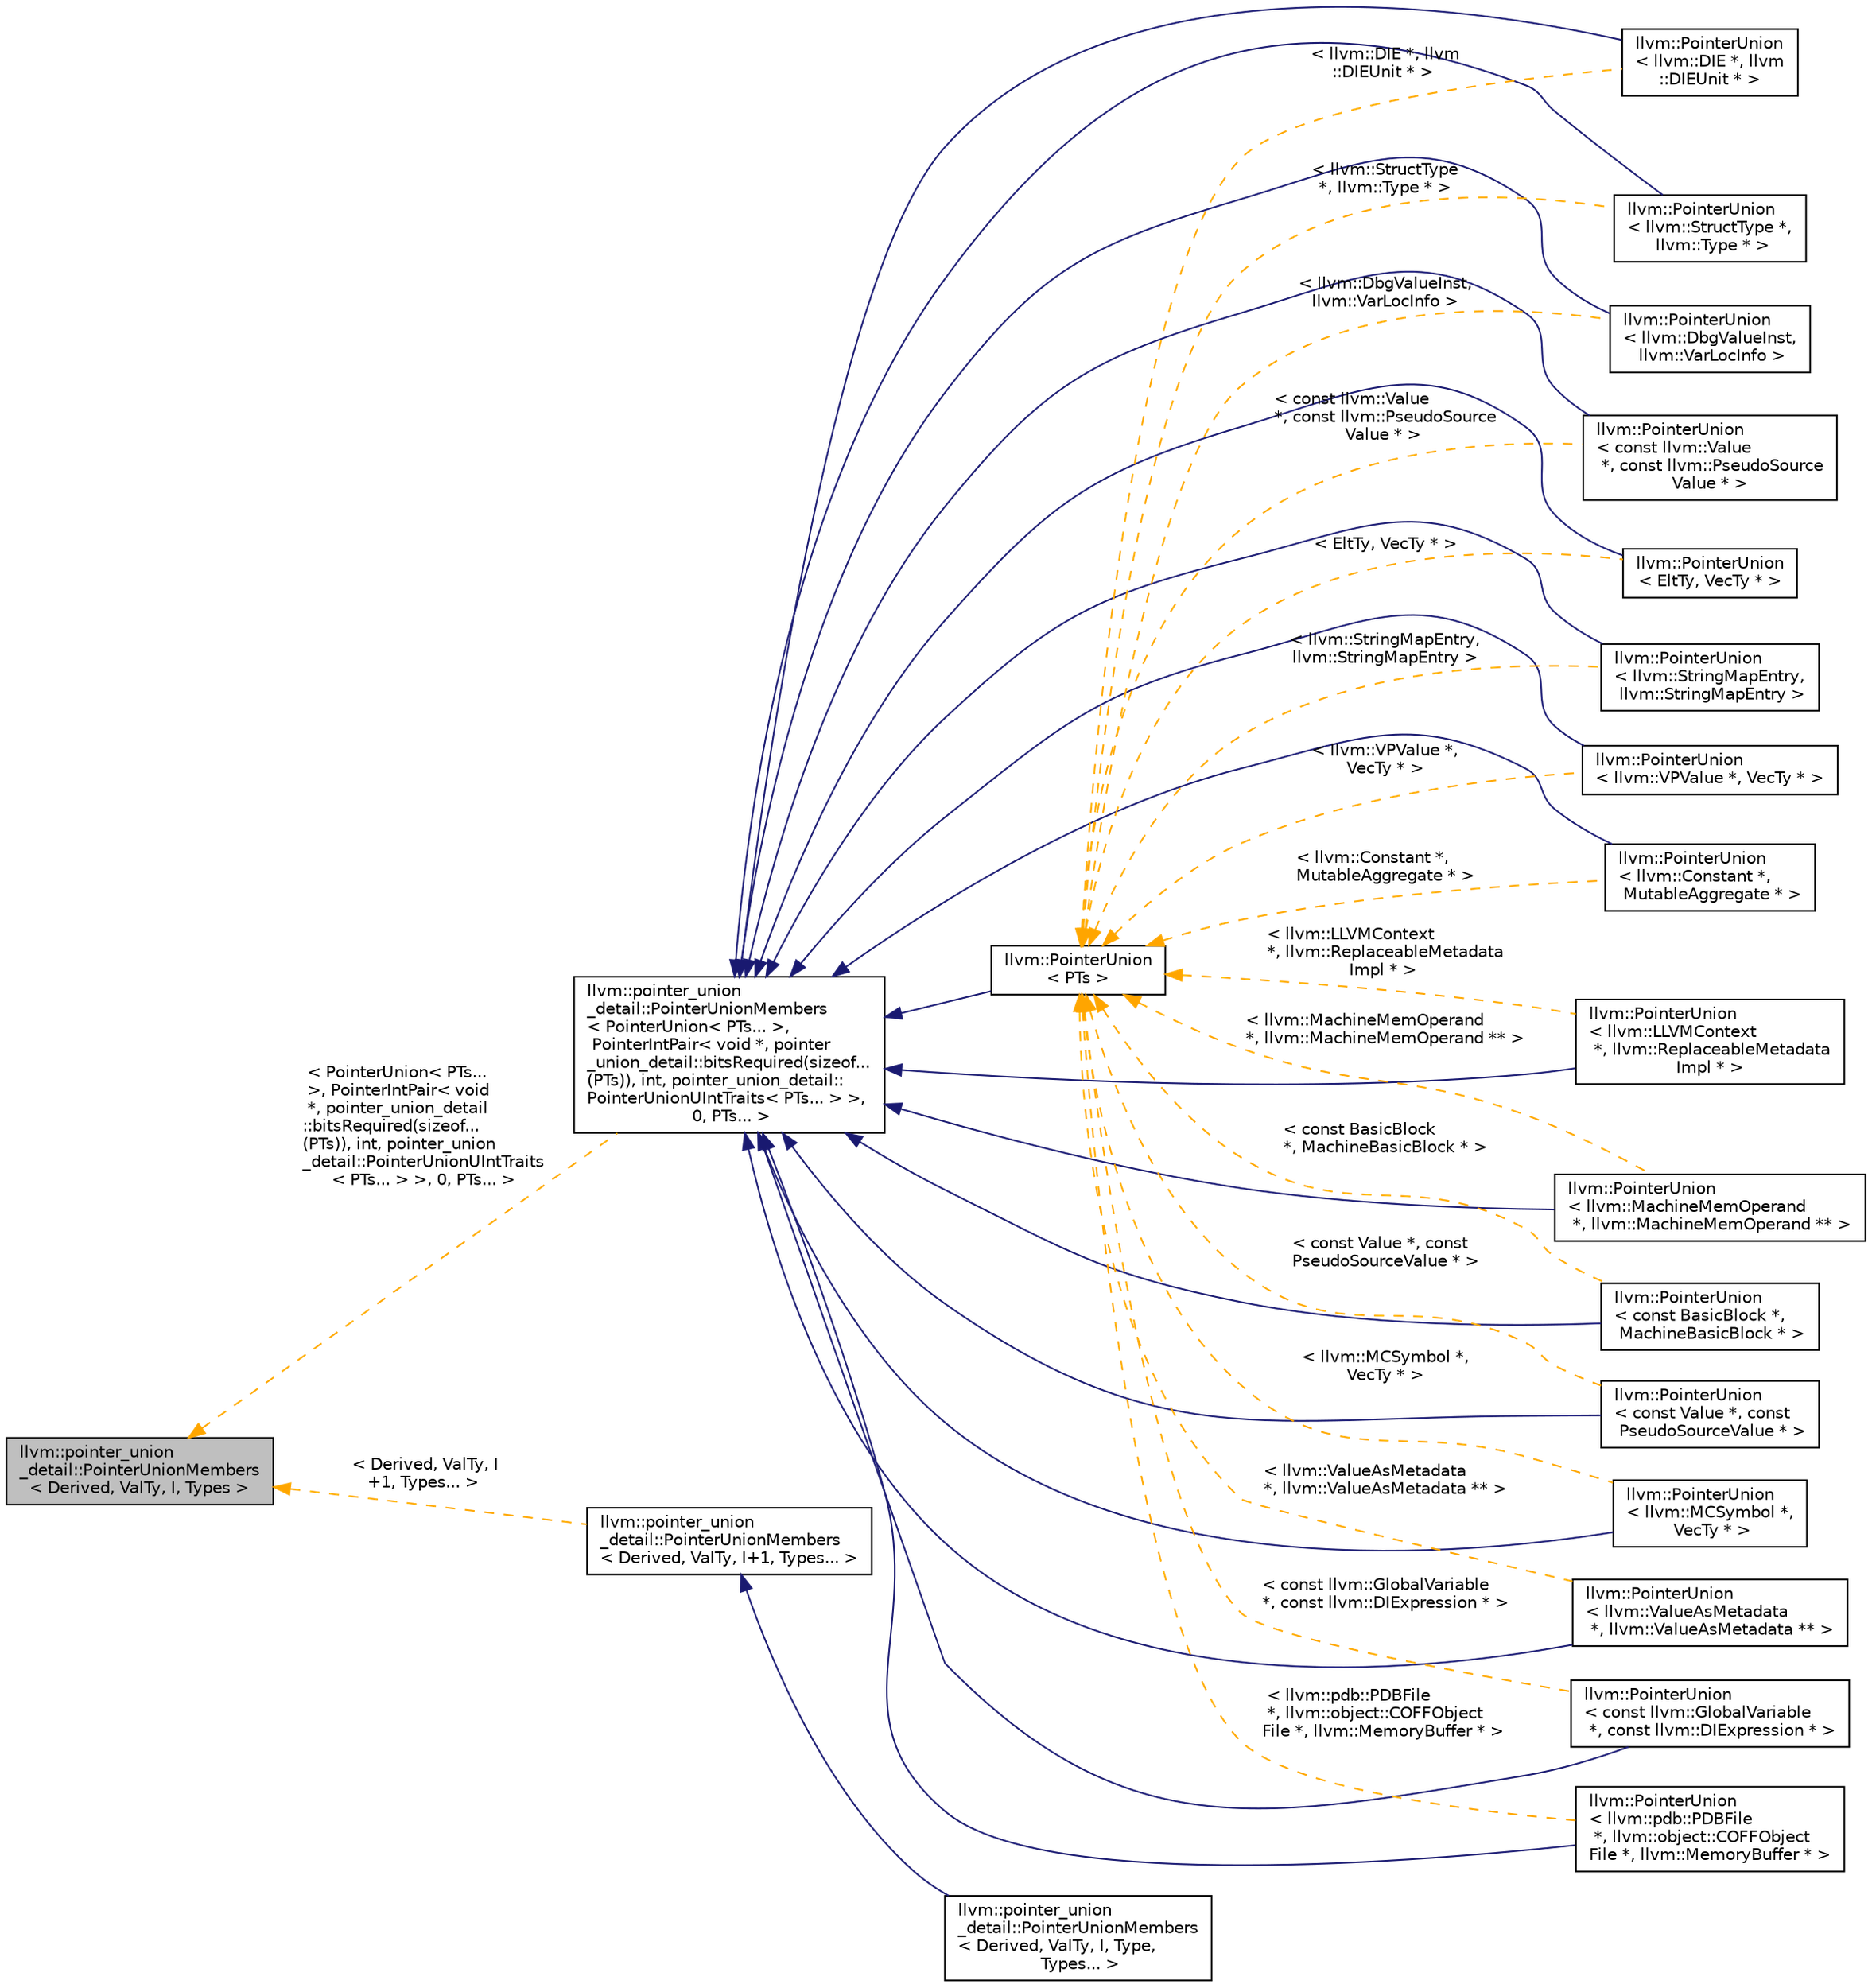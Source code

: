 digraph "llvm::pointer_union_detail::PointerUnionMembers&lt; Derived, ValTy, I, Types &gt;"
{
 // LATEX_PDF_SIZE
  bgcolor="transparent";
  edge [fontname="Helvetica",fontsize="10",labelfontname="Helvetica",labelfontsize="10"];
  node [fontname="Helvetica",fontsize="10",shape=record];
  rankdir="LR";
  Node1 [label="llvm::pointer_union\l_detail::PointerUnionMembers\l\< Derived, ValTy, I, Types \>",height=0.2,width=0.4,color="black", fillcolor="grey75", style="filled", fontcolor="black",tooltip=" "];
  Node1 -> Node2 [dir="back",color="orange",fontsize="10",style="dashed",label=" \< PointerUnion\< PTs...\l \>, PointerIntPair\< void\l *, pointer_union_detail\l::bitsRequired(sizeof...\l(PTs)), int, pointer_union\l_detail::PointerUnionUIntTraits\l\< PTs... \> \>, 0, PTs... \>" ,fontname="Helvetica"];
  Node2 [label="llvm::pointer_union\l_detail::PointerUnionMembers\l\< PointerUnion\< PTs... \>,\l PointerIntPair\< void *, pointer\l_union_detail::bitsRequired(sizeof...\l(PTs)), int, pointer_union_detail::\lPointerUnionUIntTraits\< PTs... \> \>,\l 0, PTs... \>",height=0.2,width=0.4,color="black",URL="$classllvm_1_1pointer__union__detail_1_1PointerUnionMembers.html",tooltip=" "];
  Node2 -> Node3 [dir="back",color="midnightblue",fontsize="10",style="solid",fontname="Helvetica"];
  Node3 [label="llvm::PointerUnion\l\< PTs \>",height=0.2,width=0.4,color="black",URL="$classllvm_1_1PointerUnion.html",tooltip="A discriminated union of two or more pointer types, with the discriminator in the low bit of the poin..."];
  Node3 -> Node4 [dir="back",color="orange",fontsize="10",style="dashed",label=" \< const BasicBlock\l *, MachineBasicBlock * \>" ,fontname="Helvetica"];
  Node4 [label="llvm::PointerUnion\l\< const BasicBlock *,\l MachineBasicBlock * \>",height=0.2,width=0.4,color="black",URL="$classllvm_1_1PointerUnion.html",tooltip=" "];
  Node3 -> Node5 [dir="back",color="orange",fontsize="10",style="dashed",label=" \< llvm::Constant *,\l MutableAggregate * \>" ,fontname="Helvetica"];
  Node5 [label="llvm::PointerUnion\l\< llvm::Constant *,\l MutableAggregate * \>",height=0.2,width=0.4,color="black",URL="$classllvm_1_1PointerUnion.html",tooltip=" "];
  Node3 -> Node6 [dir="back",color="orange",fontsize="10",style="dashed",label=" \< llvm::StructType\l *, llvm::Type * \>" ,fontname="Helvetica"];
  Node6 [label="llvm::PointerUnion\l\< llvm::StructType *,\l llvm::Type * \>",height=0.2,width=0.4,color="black",URL="$classllvm_1_1PointerUnion.html",tooltip=" "];
  Node3 -> Node7 [dir="back",color="orange",fontsize="10",style="dashed",label=" \< EltTy, VecTy * \>" ,fontname="Helvetica"];
  Node7 [label="llvm::PointerUnion\l\< EltTy, VecTy * \>",height=0.2,width=0.4,color="black",URL="$classllvm_1_1PointerUnion.html",tooltip=" "];
  Node3 -> Node8 [dir="back",color="orange",fontsize="10",style="dashed",label=" \< llvm::DbgValueInst,\l llvm::VarLocInfo \>" ,fontname="Helvetica"];
  Node8 [label="llvm::PointerUnion\l\< llvm::DbgValueInst,\l llvm::VarLocInfo \>",height=0.2,width=0.4,color="black",URL="$classllvm_1_1PointerUnion.html",tooltip=" "];
  Node3 -> Node9 [dir="back",color="orange",fontsize="10",style="dashed",label=" \< llvm::VPValue *,\l VecTy * \>" ,fontname="Helvetica"];
  Node9 [label="llvm::PointerUnion\l\< llvm::VPValue *, VecTy * \>",height=0.2,width=0.4,color="black",URL="$classllvm_1_1PointerUnion.html",tooltip=" "];
  Node3 -> Node10 [dir="back",color="orange",fontsize="10",style="dashed",label=" \< llvm::StringMapEntry,\l llvm::StringMapEntry \>" ,fontname="Helvetica"];
  Node10 [label="llvm::PointerUnion\l\< llvm::StringMapEntry,\l llvm::StringMapEntry \>",height=0.2,width=0.4,color="black",URL="$classllvm_1_1PointerUnion.html",tooltip=" "];
  Node3 -> Node11 [dir="back",color="orange",fontsize="10",style="dashed",label=" \< llvm::pdb::PDBFile\l *, llvm::object::COFFObject\lFile *, llvm::MemoryBuffer * \>" ,fontname="Helvetica"];
  Node11 [label="llvm::PointerUnion\l\< llvm::pdb::PDBFile\l *, llvm::object::COFFObject\lFile *, llvm::MemoryBuffer * \>",height=0.2,width=0.4,color="black",URL="$classllvm_1_1PointerUnion.html",tooltip=" "];
  Node3 -> Node12 [dir="back",color="orange",fontsize="10",style="dashed",label=" \< llvm::MachineMemOperand\l *, llvm::MachineMemOperand ** \>" ,fontname="Helvetica"];
  Node12 [label="llvm::PointerUnion\l\< llvm::MachineMemOperand\l *, llvm::MachineMemOperand ** \>",height=0.2,width=0.4,color="black",URL="$classllvm_1_1PointerUnion.html",tooltip=" "];
  Node3 -> Node13 [dir="back",color="orange",fontsize="10",style="dashed",label=" \< llvm::DIE *, llvm\l::DIEUnit * \>" ,fontname="Helvetica"];
  Node13 [label="llvm::PointerUnion\l\< llvm::DIE *, llvm\l::DIEUnit * \>",height=0.2,width=0.4,color="black",URL="$classllvm_1_1PointerUnion.html",tooltip=" "];
  Node3 -> Node14 [dir="back",color="orange",fontsize="10",style="dashed",label=" \< llvm::MCSymbol *,\l VecTy * \>" ,fontname="Helvetica"];
  Node14 [label="llvm::PointerUnion\l\< llvm::MCSymbol *,\l VecTy * \>",height=0.2,width=0.4,color="black",URL="$classllvm_1_1PointerUnion.html",tooltip=" "];
  Node3 -> Node15 [dir="back",color="orange",fontsize="10",style="dashed",label=" \< const llvm::GlobalVariable\l *, const llvm::DIExpression * \>" ,fontname="Helvetica"];
  Node15 [label="llvm::PointerUnion\l\< const llvm::GlobalVariable\l *, const llvm::DIExpression * \>",height=0.2,width=0.4,color="black",URL="$classllvm_1_1PointerUnion.html",tooltip=" "];
  Node3 -> Node16 [dir="back",color="orange",fontsize="10",style="dashed",label=" \< const llvm::Value\l *, const llvm::PseudoSource\lValue * \>" ,fontname="Helvetica"];
  Node16 [label="llvm::PointerUnion\l\< const llvm::Value\l *, const llvm::PseudoSource\lValue * \>",height=0.2,width=0.4,color="black",URL="$classllvm_1_1PointerUnion.html",tooltip=" "];
  Node3 -> Node17 [dir="back",color="orange",fontsize="10",style="dashed",label=" \< llvm::ValueAsMetadata\l *, llvm::ValueAsMetadata ** \>" ,fontname="Helvetica"];
  Node17 [label="llvm::PointerUnion\l\< llvm::ValueAsMetadata\l *, llvm::ValueAsMetadata ** \>",height=0.2,width=0.4,color="black",URL="$classllvm_1_1PointerUnion.html",tooltip=" "];
  Node3 -> Node18 [dir="back",color="orange",fontsize="10",style="dashed",label=" \< const Value *, const\l PseudoSourceValue * \>" ,fontname="Helvetica"];
  Node18 [label="llvm::PointerUnion\l\< const Value *, const\l PseudoSourceValue * \>",height=0.2,width=0.4,color="black",URL="$classllvm_1_1PointerUnion.html",tooltip=" "];
  Node3 -> Node19 [dir="back",color="orange",fontsize="10",style="dashed",label=" \< llvm::LLVMContext\l *, llvm::ReplaceableMetadata\lImpl * \>" ,fontname="Helvetica"];
  Node19 [label="llvm::PointerUnion\l\< llvm::LLVMContext\l *, llvm::ReplaceableMetadata\lImpl * \>",height=0.2,width=0.4,color="black",URL="$classllvm_1_1PointerUnion.html",tooltip=" "];
  Node2 -> Node4 [dir="back",color="midnightblue",fontsize="10",style="solid",fontname="Helvetica"];
  Node2 -> Node15 [dir="back",color="midnightblue",fontsize="10",style="solid",fontname="Helvetica"];
  Node2 -> Node16 [dir="back",color="midnightblue",fontsize="10",style="solid",fontname="Helvetica"];
  Node2 -> Node18 [dir="back",color="midnightblue",fontsize="10",style="solid",fontname="Helvetica"];
  Node2 -> Node7 [dir="back",color="midnightblue",fontsize="10",style="solid",fontname="Helvetica"];
  Node2 -> Node5 [dir="back",color="midnightblue",fontsize="10",style="solid",fontname="Helvetica"];
  Node2 -> Node8 [dir="back",color="midnightblue",fontsize="10",style="solid",fontname="Helvetica"];
  Node2 -> Node13 [dir="back",color="midnightblue",fontsize="10",style="solid",fontname="Helvetica"];
  Node2 -> Node19 [dir="back",color="midnightblue",fontsize="10",style="solid",fontname="Helvetica"];
  Node2 -> Node12 [dir="back",color="midnightblue",fontsize="10",style="solid",fontname="Helvetica"];
  Node2 -> Node14 [dir="back",color="midnightblue",fontsize="10",style="solid",fontname="Helvetica"];
  Node2 -> Node11 [dir="back",color="midnightblue",fontsize="10",style="solid",fontname="Helvetica"];
  Node2 -> Node10 [dir="back",color="midnightblue",fontsize="10",style="solid",fontname="Helvetica"];
  Node2 -> Node6 [dir="back",color="midnightblue",fontsize="10",style="solid",fontname="Helvetica"];
  Node2 -> Node17 [dir="back",color="midnightblue",fontsize="10",style="solid",fontname="Helvetica"];
  Node2 -> Node9 [dir="back",color="midnightblue",fontsize="10",style="solid",fontname="Helvetica"];
  Node1 -> Node20 [dir="back",color="orange",fontsize="10",style="dashed",label=" \< Derived, ValTy, I\l+1, Types... \>" ,fontname="Helvetica"];
  Node20 [label="llvm::pointer_union\l_detail::PointerUnionMembers\l\< Derived, ValTy, I+1, Types... \>",height=0.2,width=0.4,color="black",URL="$classllvm_1_1pointer__union__detail_1_1PointerUnionMembers.html",tooltip=" "];
  Node20 -> Node21 [dir="back",color="midnightblue",fontsize="10",style="solid",fontname="Helvetica"];
  Node21 [label="llvm::pointer_union\l_detail::PointerUnionMembers\l\< Derived, ValTy, I, Type,\l Types... \>",height=0.2,width=0.4,color="black",URL="$classllvm_1_1pointer__union__detail_1_1PointerUnionMembers_3_01Derived_00_01ValTy_00_01I_00_01Type_00_01Types_8_8_8_01_4.html",tooltip=" "];
}
